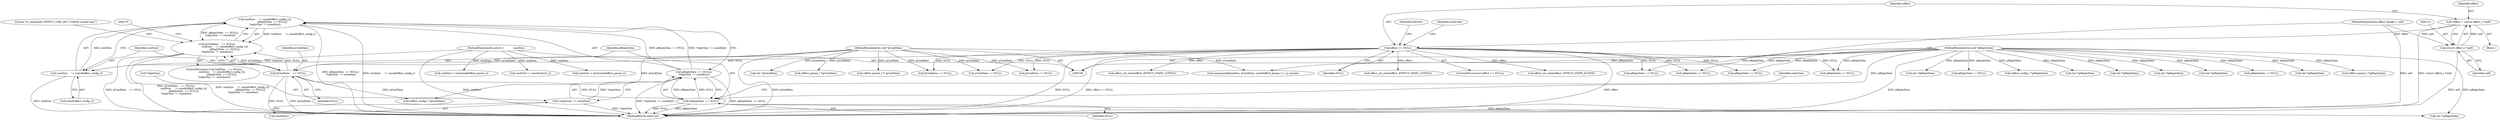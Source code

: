 digraph "0_Android_073a80800f341325932c66818ce4302b312909a4_0@API" {
"1000152" [label="(Call,cmdSize     != sizeof(effect_config_t)||\n                    pReplyData  == NULL||\n *replySize  != sizeof(int))"];
"1000153" [label="(Call,cmdSize     != sizeof(effect_config_t))"];
"1000103" [label="(MethodParameterIn,uint32_t            cmdSize)"];
"1000157" [label="(Call,pReplyData  == NULL||\n *replySize  != sizeof(int))"];
"1000158" [label="(Call,pReplyData  == NULL)"];
"1000106" [label="(MethodParameterIn,void *pReplyData)"];
"1000149" [label="(Call,pCmdData    == NULL)"];
"1000104" [label="(MethodParameterIn,void *pCmdData)"];
"1000115" [label="(Call,effect == NULL)"];
"1000109" [label="(Call,*effect = (struct effect_s *)self)"];
"1000111" [label="(Call,(struct effect_s *)self)"];
"1000101" [label="(MethodParameterIn,effect_handle_t  self)"];
"1000161" [label="(Call,*replySize  != sizeof(int))"];
"1000148" [label="(Call,pCmdData    == NULL||\n                    cmdSize     != sizeof(effect_config_t)||\n                    pReplyData  == NULL||\n *replySize  != sizeof(int))"];
"1000210" [label="(Call,pReplyData == NULL)"];
"1000242" [label="(Call,cmdSize < (int)sizeof(effect_param_t))"];
"1000200" [label="(Call,(int *)pReplyData)"];
"1000116" [label="(Identifier,effect)"];
"1000164" [label="(Call,sizeof(int))"];
"1000181" [label="(Call,(effect_config_t *)pCmdData)"];
"1000114" [label="(ControlStructure,if (effect == NULL))"];
"1000249" [label="(Call,pReplyData == NULL)"];
"1000163" [label="(Identifier,replySize)"];
"1000370" [label="(Call,effect_set_state(effect, EFFECT_STATE_ACTIVE))"];
"1000107" [label="(Block,)"];
"1000228" [label="(Call,(effect_config_t *)pReplyData)"];
"1000127" [label="(Call,pReplyData == NULL)"];
"1000324" [label="(Call,(effect_param_t *) pCmdData)"];
"1000342" [label="(Call,(int *)pReplyData)"];
"1000409" [label="(Call,cmdSize != sizeof(uint32_t))"];
"1000159" [label="(Identifier,pReplyData)"];
"1000149" [label="(Call,pCmdData    == NULL)"];
"1000406" [label="(Call,pCmdData == NULL)"];
"1000160" [label="(Identifier,NULL)"];
"1000351" [label="(Call,pReplyData == NULL)"];
"1000377" [label="(Call,pReplyData == NULL)"];
"1000474" [label="(MethodReturn,static int)"];
"1000155" [label="(Call,sizeof(effect_config_t))"];
"1000393" [label="(Call,(int *)pReplyData)"];
"1000110" [label="(Identifier,effect)"];
"1000296" [label="(Call,pCmdData == NULL)"];
"1000187" [label="(Call,(int *)pReplyData)"];
"1000106" [label="(MethodParameterIn,void *pReplyData)"];
"1000120" [label="(Identifier,EINVAL)"];
"1000396" [label="(Call,effect_set_state(effect, EFFECT_STATE_CONFIG))"];
"1000140" [label="(Call,(int *)pReplyData)"];
"1000271" [label="(Call,memcpy(pReplyData, pCmdData, sizeof(effect_param_t) + p->psize))"];
"1000158" [label="(Call,pReplyData  == NULL)"];
"1000151" [label="(Identifier,NULL)"];
"1000150" [label="(Identifier,pCmdData)"];
"1000162" [label="(Call,*replySize)"];
"1000101" [label="(MethodParameterIn,effect_handle_t  self)"];
"1000117" [label="(Identifier,NULL)"];
"1000464" [label="(Call,(int *)pCmdData)"];
"1000203" [label="(Call,effect_set_state(effect, EFFECT_STATE_CONFIG))"];
"1000154" [label="(Identifier,cmdSize)"];
"1000122" [label="(Identifier,cmdCode)"];
"1000147" [label="(ControlStructure,if (pCmdData    == NULL||\n                    cmdSize     != sizeof(effect_config_t)||\n                    pReplyData  == NULL||\n *replySize  != sizeof(int)))"];
"1000307" [label="(Call,pReplyData == NULL)"];
"1000148" [label="(Call,pCmdData    == NULL||\n                    cmdSize     != sizeof(effect_config_t)||\n                    pReplyData  == NULL||\n *replySize  != sizeof(int))"];
"1000109" [label="(Call,*effect = (struct effect_s *)self)"];
"1000152" [label="(Call,cmdSize     != sizeof(effect_config_t)||\n                    pReplyData  == NULL||\n *replySize  != sizeof(int))"];
"1000174" [label="(Call,(int *)pReplyData)"];
"1000367" [label="(Call,(int *)pReplyData)"];
"1000300" [label="(Call,cmdSize < (int)sizeof(effect_param_t))"];
"1000268" [label="(Call,(effect_param_t *)pCmdData)"];
"1000238" [label="(Call,pCmdData == NULL)"];
"1000153" [label="(Call,cmdSize     != sizeof(effect_config_t))"];
"1000168" [label="(Literal,\"fx_command() EFFECT_CMD_SET_CONFIG invalid args\")"];
"1000104" [label="(MethodParameterIn,void *pCmdData)"];
"1000115" [label="(Call,effect == NULL)"];
"1000103" [label="(MethodParameterIn,uint32_t            cmdSize)"];
"1000157" [label="(Call,pReplyData  == NULL||\n *replySize  != sizeof(int))"];
"1000111" [label="(Call,(struct effect_s *)self)"];
"1000113" [label="(Identifier,self)"];
"1000161" [label="(Call,*replySize  != sizeof(int))"];
"1000282" [label="(Call,(effect_param_t *)pReplyData)"];
"1000152" -> "1000148"  [label="AST: "];
"1000152" -> "1000153"  [label="CFG: "];
"1000152" -> "1000157"  [label="CFG: "];
"1000153" -> "1000152"  [label="AST: "];
"1000157" -> "1000152"  [label="AST: "];
"1000148" -> "1000152"  [label="CFG: "];
"1000152" -> "1000474"  [label="DDG: pReplyData  == NULL||\n *replySize  != sizeof(int)"];
"1000152" -> "1000474"  [label="DDG: cmdSize     != sizeof(effect_config_t)"];
"1000152" -> "1000148"  [label="DDG: cmdSize     != sizeof(effect_config_t)"];
"1000152" -> "1000148"  [label="DDG: pReplyData  == NULL||\n *replySize  != sizeof(int)"];
"1000153" -> "1000152"  [label="DDG: cmdSize"];
"1000157" -> "1000152"  [label="DDG: pReplyData  == NULL"];
"1000157" -> "1000152"  [label="DDG: *replySize  != sizeof(int)"];
"1000153" -> "1000155"  [label="CFG: "];
"1000154" -> "1000153"  [label="AST: "];
"1000155" -> "1000153"  [label="AST: "];
"1000159" -> "1000153"  [label="CFG: "];
"1000153" -> "1000474"  [label="DDG: cmdSize"];
"1000103" -> "1000153"  [label="DDG: cmdSize"];
"1000103" -> "1000100"  [label="AST: "];
"1000103" -> "1000474"  [label="DDG: cmdSize"];
"1000103" -> "1000242"  [label="DDG: cmdSize"];
"1000103" -> "1000300"  [label="DDG: cmdSize"];
"1000103" -> "1000409"  [label="DDG: cmdSize"];
"1000157" -> "1000158"  [label="CFG: "];
"1000157" -> "1000161"  [label="CFG: "];
"1000158" -> "1000157"  [label="AST: "];
"1000161" -> "1000157"  [label="AST: "];
"1000157" -> "1000474"  [label="DDG: pReplyData  == NULL"];
"1000157" -> "1000474"  [label="DDG: *replySize  != sizeof(int)"];
"1000158" -> "1000157"  [label="DDG: pReplyData"];
"1000158" -> "1000157"  [label="DDG: NULL"];
"1000161" -> "1000157"  [label="DDG: *replySize"];
"1000158" -> "1000160"  [label="CFG: "];
"1000159" -> "1000158"  [label="AST: "];
"1000160" -> "1000158"  [label="AST: "];
"1000163" -> "1000158"  [label="CFG: "];
"1000158" -> "1000474"  [label="DDG: pReplyData"];
"1000158" -> "1000474"  [label="DDG: NULL"];
"1000106" -> "1000158"  [label="DDG: pReplyData"];
"1000149" -> "1000158"  [label="DDG: NULL"];
"1000158" -> "1000174"  [label="DDG: pReplyData"];
"1000106" -> "1000100"  [label="AST: "];
"1000106" -> "1000474"  [label="DDG: pReplyData"];
"1000106" -> "1000127"  [label="DDG: pReplyData"];
"1000106" -> "1000140"  [label="DDG: pReplyData"];
"1000106" -> "1000174"  [label="DDG: pReplyData"];
"1000106" -> "1000187"  [label="DDG: pReplyData"];
"1000106" -> "1000200"  [label="DDG: pReplyData"];
"1000106" -> "1000210"  [label="DDG: pReplyData"];
"1000106" -> "1000228"  [label="DDG: pReplyData"];
"1000106" -> "1000249"  [label="DDG: pReplyData"];
"1000106" -> "1000271"  [label="DDG: pReplyData"];
"1000106" -> "1000282"  [label="DDG: pReplyData"];
"1000106" -> "1000307"  [label="DDG: pReplyData"];
"1000106" -> "1000342"  [label="DDG: pReplyData"];
"1000106" -> "1000351"  [label="DDG: pReplyData"];
"1000106" -> "1000367"  [label="DDG: pReplyData"];
"1000106" -> "1000377"  [label="DDG: pReplyData"];
"1000106" -> "1000393"  [label="DDG: pReplyData"];
"1000149" -> "1000148"  [label="AST: "];
"1000149" -> "1000151"  [label="CFG: "];
"1000150" -> "1000149"  [label="AST: "];
"1000151" -> "1000149"  [label="AST: "];
"1000154" -> "1000149"  [label="CFG: "];
"1000148" -> "1000149"  [label="CFG: "];
"1000149" -> "1000474"  [label="DDG: NULL"];
"1000149" -> "1000474"  [label="DDG: pCmdData"];
"1000149" -> "1000148"  [label="DDG: pCmdData"];
"1000149" -> "1000148"  [label="DDG: NULL"];
"1000104" -> "1000149"  [label="DDG: pCmdData"];
"1000115" -> "1000149"  [label="DDG: NULL"];
"1000149" -> "1000181"  [label="DDG: pCmdData"];
"1000104" -> "1000100"  [label="AST: "];
"1000104" -> "1000474"  [label="DDG: pCmdData"];
"1000104" -> "1000181"  [label="DDG: pCmdData"];
"1000104" -> "1000238"  [label="DDG: pCmdData"];
"1000104" -> "1000268"  [label="DDG: pCmdData"];
"1000104" -> "1000271"  [label="DDG: pCmdData"];
"1000104" -> "1000296"  [label="DDG: pCmdData"];
"1000104" -> "1000324"  [label="DDG: pCmdData"];
"1000104" -> "1000406"  [label="DDG: pCmdData"];
"1000104" -> "1000464"  [label="DDG: pCmdData"];
"1000115" -> "1000114"  [label="AST: "];
"1000115" -> "1000117"  [label="CFG: "];
"1000116" -> "1000115"  [label="AST: "];
"1000117" -> "1000115"  [label="AST: "];
"1000120" -> "1000115"  [label="CFG: "];
"1000122" -> "1000115"  [label="CFG: "];
"1000115" -> "1000474"  [label="DDG: NULL"];
"1000115" -> "1000474"  [label="DDG: effect == NULL"];
"1000115" -> "1000474"  [label="DDG: effect"];
"1000109" -> "1000115"  [label="DDG: effect"];
"1000115" -> "1000127"  [label="DDG: NULL"];
"1000115" -> "1000203"  [label="DDG: effect"];
"1000115" -> "1000210"  [label="DDG: NULL"];
"1000115" -> "1000238"  [label="DDG: NULL"];
"1000115" -> "1000296"  [label="DDG: NULL"];
"1000115" -> "1000351"  [label="DDG: NULL"];
"1000115" -> "1000370"  [label="DDG: effect"];
"1000115" -> "1000377"  [label="DDG: NULL"];
"1000115" -> "1000396"  [label="DDG: effect"];
"1000115" -> "1000406"  [label="DDG: NULL"];
"1000109" -> "1000107"  [label="AST: "];
"1000109" -> "1000111"  [label="CFG: "];
"1000110" -> "1000109"  [label="AST: "];
"1000111" -> "1000109"  [label="AST: "];
"1000116" -> "1000109"  [label="CFG: "];
"1000109" -> "1000474"  [label="DDG: (struct effect_s *)self"];
"1000111" -> "1000109"  [label="DDG: self"];
"1000111" -> "1000113"  [label="CFG: "];
"1000112" -> "1000111"  [label="AST: "];
"1000113" -> "1000111"  [label="AST: "];
"1000111" -> "1000474"  [label="DDG: self"];
"1000101" -> "1000111"  [label="DDG: self"];
"1000101" -> "1000100"  [label="AST: "];
"1000101" -> "1000474"  [label="DDG: self"];
"1000161" -> "1000164"  [label="CFG: "];
"1000162" -> "1000161"  [label="AST: "];
"1000164" -> "1000161"  [label="AST: "];
"1000161" -> "1000474"  [label="DDG: *replySize"];
"1000148" -> "1000147"  [label="AST: "];
"1000168" -> "1000148"  [label="CFG: "];
"1000175" -> "1000148"  [label="CFG: "];
"1000148" -> "1000474"  [label="DDG: cmdSize     != sizeof(effect_config_t)||\n                    pReplyData  == NULL||\n *replySize  != sizeof(int)"];
"1000148" -> "1000474"  [label="DDG: pCmdData    == NULL"];
"1000148" -> "1000474"  [label="DDG: pCmdData    == NULL||\n                    cmdSize     != sizeof(effect_config_t)||\n                    pReplyData  == NULL||\n *replySize  != sizeof(int)"];
}
